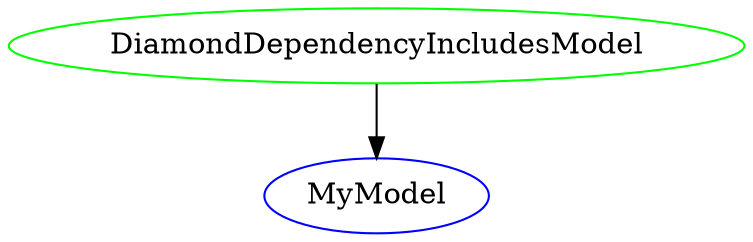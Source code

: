 digraph "DiamondDependencyIncludesModel" {
  overlap = false
  splines = true
  injector [label="DiamondDependencyIncludesModel",color=green];
  node1 [label="MyModel",color=blue];
  injector -> node1 [];
}
